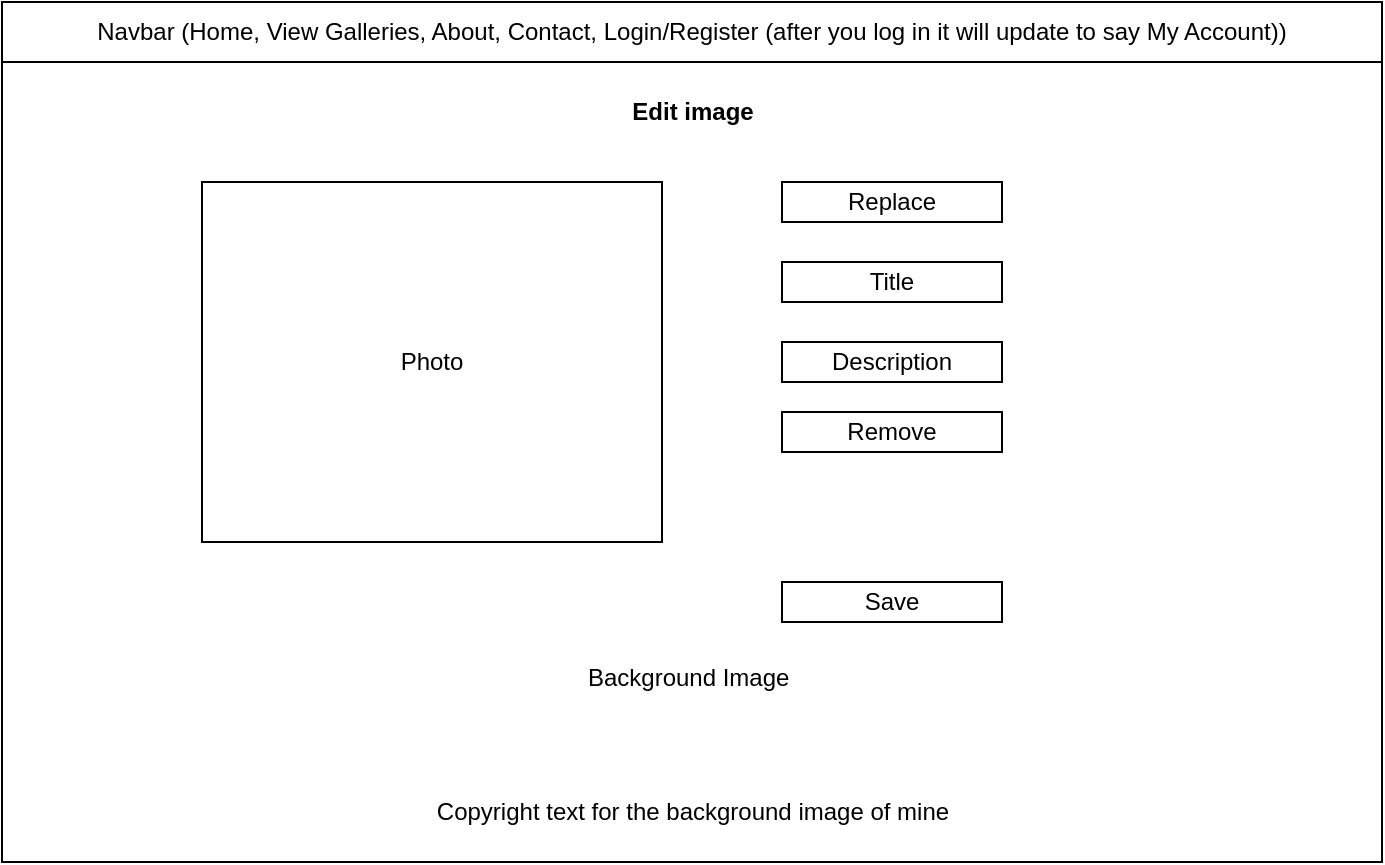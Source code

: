 <mxfile version="27.0.9">
  <diagram name="Page-1" id="6oNKckcs_LfKx75o0hvV">
    <mxGraphModel dx="1426" dy="841" grid="1" gridSize="10" guides="1" tooltips="1" connect="1" arrows="1" fold="1" page="1" pageScale="1" pageWidth="850" pageHeight="1100" math="0" shadow="0">
      <root>
        <mxCell id="0" />
        <mxCell id="1" parent="0" />
        <mxCell id="i_2me9WWOOrB4e6M6qqH-1" value="&lt;div&gt;&lt;br&gt;&lt;/div&gt;&lt;div&gt;&lt;br&gt;&lt;/div&gt;&lt;div&gt;&lt;br&gt;&lt;/div&gt;&lt;div&gt;&lt;br&gt;&lt;/div&gt;&lt;div&gt;&lt;br&gt;&lt;/div&gt;&lt;div&gt;&lt;br&gt;&lt;/div&gt;&lt;div&gt;&lt;br&gt;&lt;/div&gt;&lt;div&gt;&lt;br&gt;&lt;/div&gt;&lt;div&gt;&lt;br&gt;&lt;/div&gt;&lt;div&gt;&lt;br&gt;&lt;/div&gt;&lt;div&gt;&lt;br&gt;&lt;/div&gt;&lt;div&gt;&lt;br&gt;&lt;/div&gt;&lt;div&gt;&lt;br&gt;&lt;/div&gt;&lt;div&gt;&lt;br&gt;&lt;/div&gt;&lt;div&gt;&lt;br&gt;&lt;/div&gt;&lt;div&gt;&lt;br&gt;&lt;/div&gt;&lt;div&gt;&lt;br&gt;&lt;/div&gt;Background Image&amp;nbsp;" style="rounded=0;whiteSpace=wrap;html=1;" parent="1" vertex="1">
          <mxGeometry x="80" y="40" width="690" height="430" as="geometry" />
        </mxCell>
        <mxCell id="i_2me9WWOOrB4e6M6qqH-2" value="Navbar (Home, View Galleries, About, Contact, Login/Register (after you log in it will update to say My Account))" style="rounded=0;whiteSpace=wrap;html=1;" parent="1" vertex="1">
          <mxGeometry x="80" y="40" width="690" height="30" as="geometry" />
        </mxCell>
        <mxCell id="i_2me9WWOOrB4e6M6qqH-3" value="Copyright text for the background image of mine" style="text;html=1;align=center;verticalAlign=middle;whiteSpace=wrap;rounded=0;" parent="1" vertex="1">
          <mxGeometry x="293" y="430" width="265" height="30" as="geometry" />
        </mxCell>
        <mxCell id="i_2me9WWOOrB4e6M6qqH-4" value="&lt;b&gt;Edit image&lt;/b&gt;" style="text;html=1;align=center;verticalAlign=middle;whiteSpace=wrap;rounded=0;" parent="1" vertex="1">
          <mxGeometry x="339" y="60" width="173" height="70" as="geometry" />
        </mxCell>
        <mxCell id="eRQrzwvdtbooXBVtfo5M-17" value="Replace" style="rounded=0;whiteSpace=wrap;html=1;" vertex="1" parent="1">
          <mxGeometry x="470" y="130" width="110" height="20" as="geometry" />
        </mxCell>
        <mxCell id="eRQrzwvdtbooXBVtfo5M-18" value="Photo" style="rounded=0;whiteSpace=wrap;html=1;" vertex="1" parent="1">
          <mxGeometry x="180" y="130" width="230" height="180" as="geometry" />
        </mxCell>
        <mxCell id="eRQrzwvdtbooXBVtfo5M-23" value="Title" style="rounded=0;whiteSpace=wrap;html=1;" vertex="1" parent="1">
          <mxGeometry x="470" y="170" width="110" height="20" as="geometry" />
        </mxCell>
        <mxCell id="eRQrzwvdtbooXBVtfo5M-24" value="Description" style="rounded=0;whiteSpace=wrap;html=1;" vertex="1" parent="1">
          <mxGeometry x="470" y="210" width="110" height="20" as="geometry" />
        </mxCell>
        <mxCell id="eRQrzwvdtbooXBVtfo5M-25" value="Remove" style="rounded=0;whiteSpace=wrap;html=1;" vertex="1" parent="1">
          <mxGeometry x="470" y="245" width="110" height="20" as="geometry" />
        </mxCell>
        <mxCell id="eRQrzwvdtbooXBVtfo5M-26" value="Save" style="rounded=0;whiteSpace=wrap;html=1;" vertex="1" parent="1">
          <mxGeometry x="470" y="330" width="110" height="20" as="geometry" />
        </mxCell>
      </root>
    </mxGraphModel>
  </diagram>
</mxfile>
